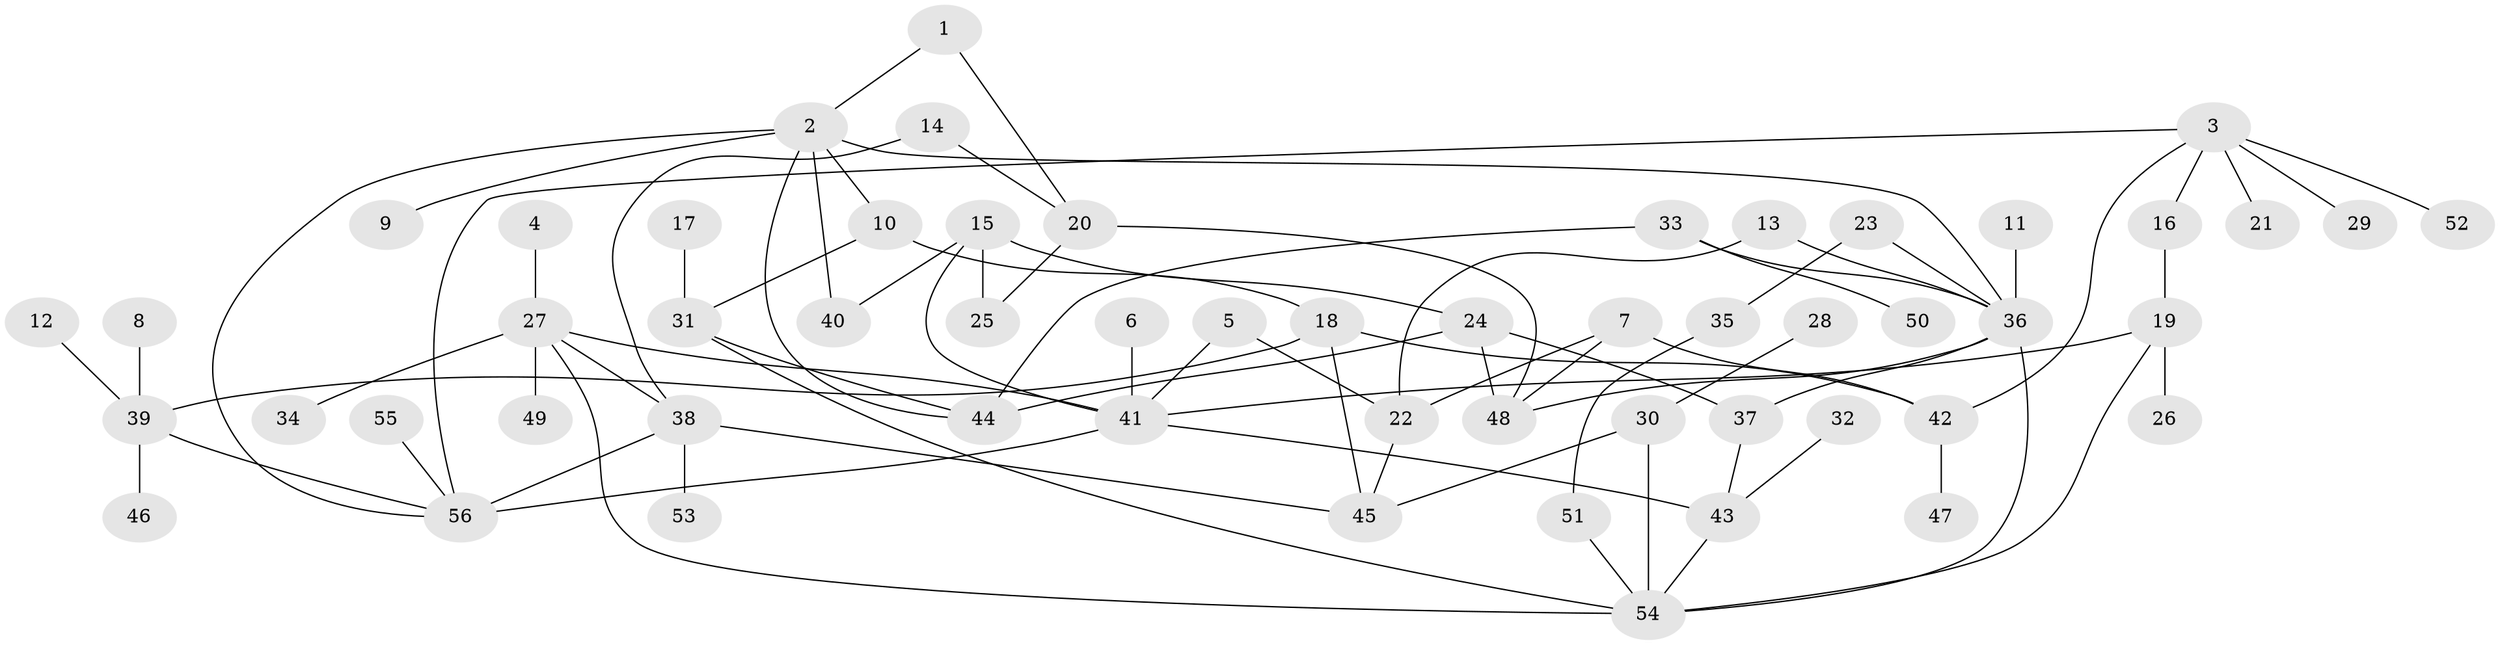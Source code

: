 // original degree distribution, {6: 0.06306306306306306, 2: 0.34234234234234234, 3: 0.12612612612612611, 4: 0.10810810810810811, 5: 0.07207207207207207, 1: 0.2882882882882883}
// Generated by graph-tools (version 1.1) at 2025/49/03/09/25 03:49:26]
// undirected, 56 vertices, 80 edges
graph export_dot {
graph [start="1"]
  node [color=gray90,style=filled];
  1;
  2;
  3;
  4;
  5;
  6;
  7;
  8;
  9;
  10;
  11;
  12;
  13;
  14;
  15;
  16;
  17;
  18;
  19;
  20;
  21;
  22;
  23;
  24;
  25;
  26;
  27;
  28;
  29;
  30;
  31;
  32;
  33;
  34;
  35;
  36;
  37;
  38;
  39;
  40;
  41;
  42;
  43;
  44;
  45;
  46;
  47;
  48;
  49;
  50;
  51;
  52;
  53;
  54;
  55;
  56;
  1 -- 2 [weight=1.0];
  1 -- 20 [weight=1.0];
  2 -- 9 [weight=1.0];
  2 -- 10 [weight=1.0];
  2 -- 36 [weight=1.0];
  2 -- 40 [weight=1.0];
  2 -- 44 [weight=1.0];
  2 -- 56 [weight=1.0];
  3 -- 16 [weight=1.0];
  3 -- 21 [weight=1.0];
  3 -- 29 [weight=1.0];
  3 -- 42 [weight=1.0];
  3 -- 52 [weight=1.0];
  3 -- 56 [weight=1.0];
  4 -- 27 [weight=1.0];
  5 -- 22 [weight=1.0];
  5 -- 41 [weight=1.0];
  6 -- 41 [weight=1.0];
  7 -- 22 [weight=1.0];
  7 -- 42 [weight=1.0];
  7 -- 48 [weight=1.0];
  8 -- 39 [weight=1.0];
  10 -- 18 [weight=1.0];
  10 -- 31 [weight=1.0];
  11 -- 36 [weight=1.0];
  12 -- 39 [weight=1.0];
  13 -- 22 [weight=1.0];
  13 -- 36 [weight=1.0];
  14 -- 20 [weight=1.0];
  14 -- 38 [weight=1.0];
  15 -- 24 [weight=1.0];
  15 -- 25 [weight=1.0];
  15 -- 40 [weight=1.0];
  15 -- 41 [weight=1.0];
  16 -- 19 [weight=1.0];
  17 -- 31 [weight=1.0];
  18 -- 39 [weight=1.0];
  18 -- 42 [weight=1.0];
  18 -- 45 [weight=1.0];
  19 -- 26 [weight=1.0];
  19 -- 41 [weight=1.0];
  19 -- 54 [weight=2.0];
  20 -- 25 [weight=1.0];
  20 -- 48 [weight=1.0];
  22 -- 45 [weight=1.0];
  23 -- 35 [weight=1.0];
  23 -- 36 [weight=1.0];
  24 -- 37 [weight=1.0];
  24 -- 44 [weight=1.0];
  24 -- 48 [weight=1.0];
  27 -- 34 [weight=1.0];
  27 -- 38 [weight=1.0];
  27 -- 41 [weight=1.0];
  27 -- 49 [weight=1.0];
  27 -- 54 [weight=1.0];
  28 -- 30 [weight=1.0];
  30 -- 45 [weight=1.0];
  30 -- 54 [weight=1.0];
  31 -- 44 [weight=1.0];
  31 -- 54 [weight=2.0];
  32 -- 43 [weight=1.0];
  33 -- 36 [weight=1.0];
  33 -- 44 [weight=1.0];
  33 -- 50 [weight=1.0];
  35 -- 51 [weight=1.0];
  36 -- 37 [weight=1.0];
  36 -- 48 [weight=1.0];
  36 -- 54 [weight=1.0];
  37 -- 43 [weight=1.0];
  38 -- 45 [weight=1.0];
  38 -- 53 [weight=1.0];
  38 -- 56 [weight=1.0];
  39 -- 46 [weight=1.0];
  39 -- 56 [weight=1.0];
  41 -- 43 [weight=2.0];
  41 -- 56 [weight=2.0];
  42 -- 47 [weight=1.0];
  43 -- 54 [weight=1.0];
  51 -- 54 [weight=1.0];
  55 -- 56 [weight=1.0];
}
